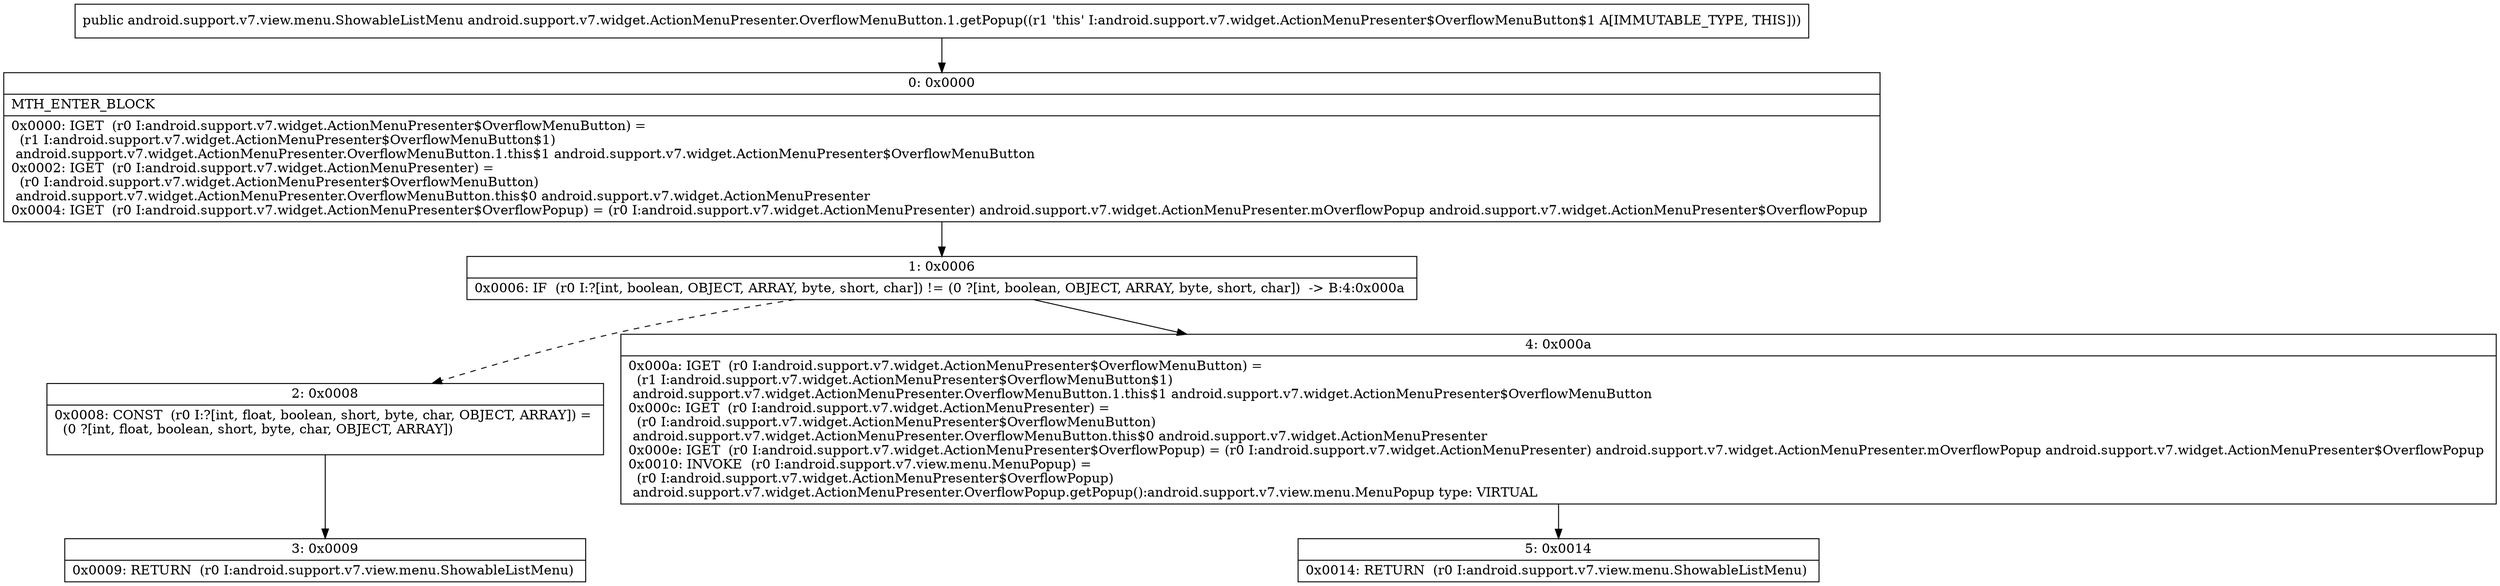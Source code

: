 digraph "CFG forandroid.support.v7.widget.ActionMenuPresenter.OverflowMenuButton.1.getPopup()Landroid\/support\/v7\/view\/menu\/ShowableListMenu;" {
Node_0 [shape=record,label="{0\:\ 0x0000|MTH_ENTER_BLOCK\l|0x0000: IGET  (r0 I:android.support.v7.widget.ActionMenuPresenter$OverflowMenuButton) = \l  (r1 I:android.support.v7.widget.ActionMenuPresenter$OverflowMenuButton$1)\l android.support.v7.widget.ActionMenuPresenter.OverflowMenuButton.1.this$1 android.support.v7.widget.ActionMenuPresenter$OverflowMenuButton \l0x0002: IGET  (r0 I:android.support.v7.widget.ActionMenuPresenter) = \l  (r0 I:android.support.v7.widget.ActionMenuPresenter$OverflowMenuButton)\l android.support.v7.widget.ActionMenuPresenter.OverflowMenuButton.this$0 android.support.v7.widget.ActionMenuPresenter \l0x0004: IGET  (r0 I:android.support.v7.widget.ActionMenuPresenter$OverflowPopup) = (r0 I:android.support.v7.widget.ActionMenuPresenter) android.support.v7.widget.ActionMenuPresenter.mOverflowPopup android.support.v7.widget.ActionMenuPresenter$OverflowPopup \l}"];
Node_1 [shape=record,label="{1\:\ 0x0006|0x0006: IF  (r0 I:?[int, boolean, OBJECT, ARRAY, byte, short, char]) != (0 ?[int, boolean, OBJECT, ARRAY, byte, short, char])  \-\> B:4:0x000a \l}"];
Node_2 [shape=record,label="{2\:\ 0x0008|0x0008: CONST  (r0 I:?[int, float, boolean, short, byte, char, OBJECT, ARRAY]) = \l  (0 ?[int, float, boolean, short, byte, char, OBJECT, ARRAY])\l \l}"];
Node_3 [shape=record,label="{3\:\ 0x0009|0x0009: RETURN  (r0 I:android.support.v7.view.menu.ShowableListMenu) \l}"];
Node_4 [shape=record,label="{4\:\ 0x000a|0x000a: IGET  (r0 I:android.support.v7.widget.ActionMenuPresenter$OverflowMenuButton) = \l  (r1 I:android.support.v7.widget.ActionMenuPresenter$OverflowMenuButton$1)\l android.support.v7.widget.ActionMenuPresenter.OverflowMenuButton.1.this$1 android.support.v7.widget.ActionMenuPresenter$OverflowMenuButton \l0x000c: IGET  (r0 I:android.support.v7.widget.ActionMenuPresenter) = \l  (r0 I:android.support.v7.widget.ActionMenuPresenter$OverflowMenuButton)\l android.support.v7.widget.ActionMenuPresenter.OverflowMenuButton.this$0 android.support.v7.widget.ActionMenuPresenter \l0x000e: IGET  (r0 I:android.support.v7.widget.ActionMenuPresenter$OverflowPopup) = (r0 I:android.support.v7.widget.ActionMenuPresenter) android.support.v7.widget.ActionMenuPresenter.mOverflowPopup android.support.v7.widget.ActionMenuPresenter$OverflowPopup \l0x0010: INVOKE  (r0 I:android.support.v7.view.menu.MenuPopup) = \l  (r0 I:android.support.v7.widget.ActionMenuPresenter$OverflowPopup)\l android.support.v7.widget.ActionMenuPresenter.OverflowPopup.getPopup():android.support.v7.view.menu.MenuPopup type: VIRTUAL \l}"];
Node_5 [shape=record,label="{5\:\ 0x0014|0x0014: RETURN  (r0 I:android.support.v7.view.menu.ShowableListMenu) \l}"];
MethodNode[shape=record,label="{public android.support.v7.view.menu.ShowableListMenu android.support.v7.widget.ActionMenuPresenter.OverflowMenuButton.1.getPopup((r1 'this' I:android.support.v7.widget.ActionMenuPresenter$OverflowMenuButton$1 A[IMMUTABLE_TYPE, THIS])) }"];
MethodNode -> Node_0;
Node_0 -> Node_1;
Node_1 -> Node_2[style=dashed];
Node_1 -> Node_4;
Node_2 -> Node_3;
Node_4 -> Node_5;
}

